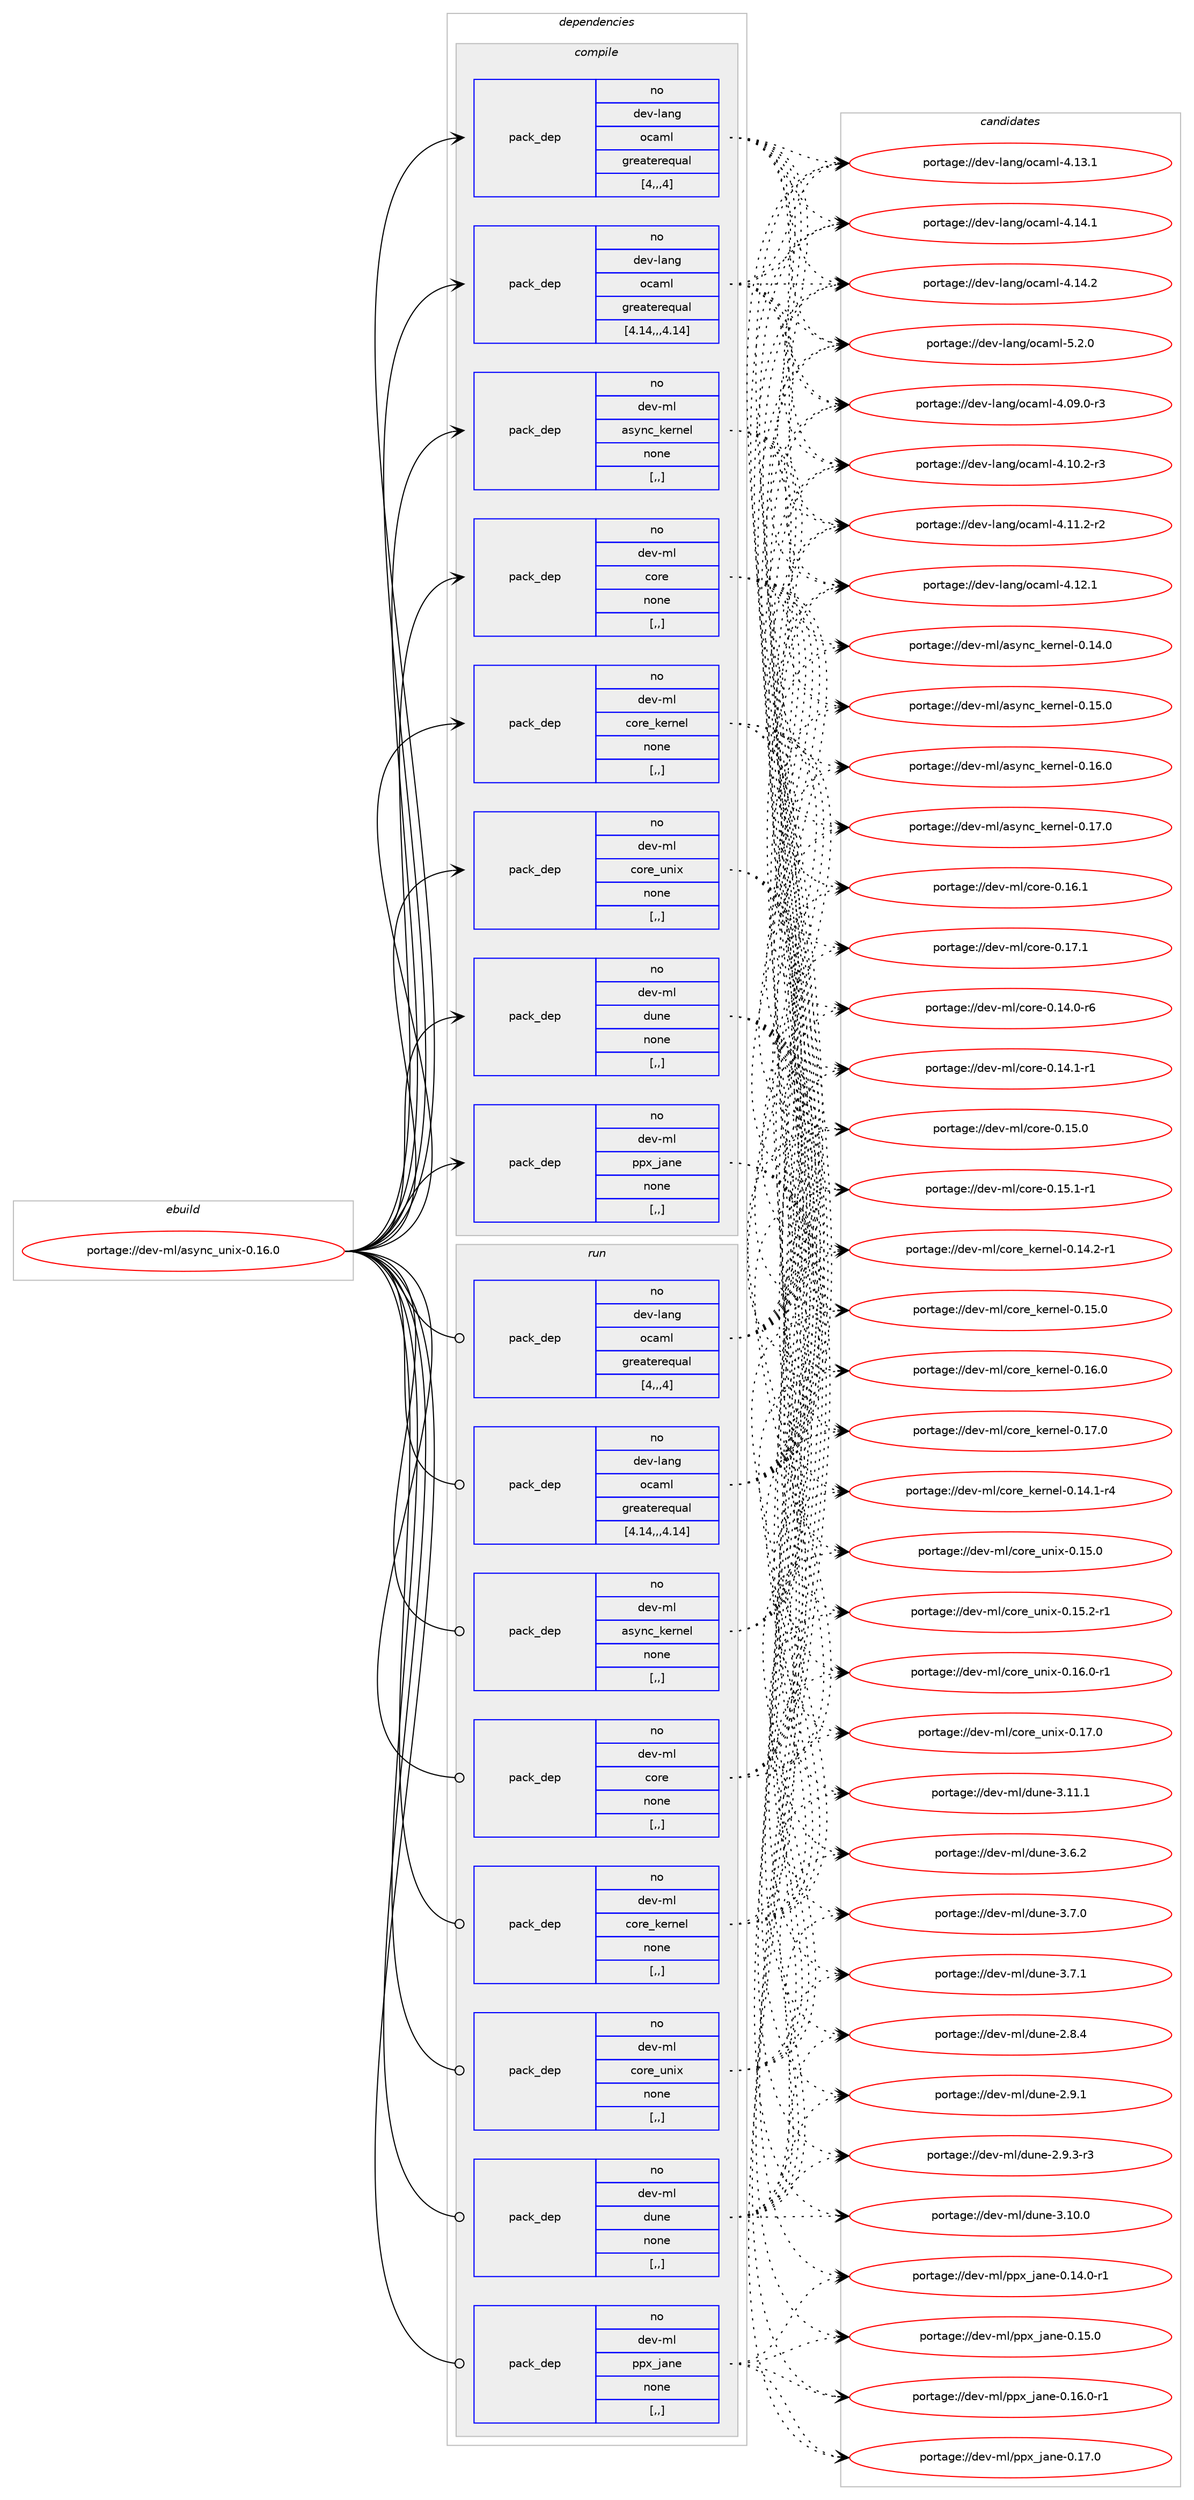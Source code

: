 digraph prolog {

# *************
# Graph options
# *************

newrank=true;
concentrate=true;
compound=true;
graph [rankdir=LR,fontname=Helvetica,fontsize=10,ranksep=1.5];#, ranksep=2.5, nodesep=0.2];
edge  [arrowhead=vee];
node  [fontname=Helvetica,fontsize=10];

# **********
# The ebuild
# **********

subgraph cluster_leftcol {
color=gray;
rank=same;
label=<<i>ebuild</i>>;
id [label="portage://dev-ml/async_unix-0.16.0", color=red, width=4, href="../dev-ml/async_unix-0.16.0.svg"];
}

# ****************
# The dependencies
# ****************

subgraph cluster_midcol {
color=gray;
label=<<i>dependencies</i>>;
subgraph cluster_compile {
fillcolor="#eeeeee";
style=filled;
label=<<i>compile</i>>;
subgraph pack84727 {
dependency114336 [label=<<TABLE BORDER="0" CELLBORDER="1" CELLSPACING="0" CELLPADDING="4" WIDTH="220"><TR><TD ROWSPAN="6" CELLPADDING="30">pack_dep</TD></TR><TR><TD WIDTH="110">no</TD></TR><TR><TD>dev-lang</TD></TR><TR><TD>ocaml</TD></TR><TR><TD>greaterequal</TD></TR><TR><TD>[4,,,4]</TD></TR></TABLE>>, shape=none, color=blue];
}
id:e -> dependency114336:w [weight=20,style="solid",arrowhead="vee"];
subgraph pack84728 {
dependency114337 [label=<<TABLE BORDER="0" CELLBORDER="1" CELLSPACING="0" CELLPADDING="4" WIDTH="220"><TR><TD ROWSPAN="6" CELLPADDING="30">pack_dep</TD></TR><TR><TD WIDTH="110">no</TD></TR><TR><TD>dev-lang</TD></TR><TR><TD>ocaml</TD></TR><TR><TD>greaterequal</TD></TR><TR><TD>[4.14,,,4.14]</TD></TR></TABLE>>, shape=none, color=blue];
}
id:e -> dependency114337:w [weight=20,style="solid",arrowhead="vee"];
subgraph pack84729 {
dependency114338 [label=<<TABLE BORDER="0" CELLBORDER="1" CELLSPACING="0" CELLPADDING="4" WIDTH="220"><TR><TD ROWSPAN="6" CELLPADDING="30">pack_dep</TD></TR><TR><TD WIDTH="110">no</TD></TR><TR><TD>dev-ml</TD></TR><TR><TD>async_kernel</TD></TR><TR><TD>none</TD></TR><TR><TD>[,,]</TD></TR></TABLE>>, shape=none, color=blue];
}
id:e -> dependency114338:w [weight=20,style="solid",arrowhead="vee"];
subgraph pack84730 {
dependency114339 [label=<<TABLE BORDER="0" CELLBORDER="1" CELLSPACING="0" CELLPADDING="4" WIDTH="220"><TR><TD ROWSPAN="6" CELLPADDING="30">pack_dep</TD></TR><TR><TD WIDTH="110">no</TD></TR><TR><TD>dev-ml</TD></TR><TR><TD>core</TD></TR><TR><TD>none</TD></TR><TR><TD>[,,]</TD></TR></TABLE>>, shape=none, color=blue];
}
id:e -> dependency114339:w [weight=20,style="solid",arrowhead="vee"];
subgraph pack84731 {
dependency114340 [label=<<TABLE BORDER="0" CELLBORDER="1" CELLSPACING="0" CELLPADDING="4" WIDTH="220"><TR><TD ROWSPAN="6" CELLPADDING="30">pack_dep</TD></TR><TR><TD WIDTH="110">no</TD></TR><TR><TD>dev-ml</TD></TR><TR><TD>core_kernel</TD></TR><TR><TD>none</TD></TR><TR><TD>[,,]</TD></TR></TABLE>>, shape=none, color=blue];
}
id:e -> dependency114340:w [weight=20,style="solid",arrowhead="vee"];
subgraph pack84732 {
dependency114341 [label=<<TABLE BORDER="0" CELLBORDER="1" CELLSPACING="0" CELLPADDING="4" WIDTH="220"><TR><TD ROWSPAN="6" CELLPADDING="30">pack_dep</TD></TR><TR><TD WIDTH="110">no</TD></TR><TR><TD>dev-ml</TD></TR><TR><TD>core_unix</TD></TR><TR><TD>none</TD></TR><TR><TD>[,,]</TD></TR></TABLE>>, shape=none, color=blue];
}
id:e -> dependency114341:w [weight=20,style="solid",arrowhead="vee"];
subgraph pack84733 {
dependency114342 [label=<<TABLE BORDER="0" CELLBORDER="1" CELLSPACING="0" CELLPADDING="4" WIDTH="220"><TR><TD ROWSPAN="6" CELLPADDING="30">pack_dep</TD></TR><TR><TD WIDTH="110">no</TD></TR><TR><TD>dev-ml</TD></TR><TR><TD>dune</TD></TR><TR><TD>none</TD></TR><TR><TD>[,,]</TD></TR></TABLE>>, shape=none, color=blue];
}
id:e -> dependency114342:w [weight=20,style="solid",arrowhead="vee"];
subgraph pack84734 {
dependency114343 [label=<<TABLE BORDER="0" CELLBORDER="1" CELLSPACING="0" CELLPADDING="4" WIDTH="220"><TR><TD ROWSPAN="6" CELLPADDING="30">pack_dep</TD></TR><TR><TD WIDTH="110">no</TD></TR><TR><TD>dev-ml</TD></TR><TR><TD>ppx_jane</TD></TR><TR><TD>none</TD></TR><TR><TD>[,,]</TD></TR></TABLE>>, shape=none, color=blue];
}
id:e -> dependency114343:w [weight=20,style="solid",arrowhead="vee"];
}
subgraph cluster_compileandrun {
fillcolor="#eeeeee";
style=filled;
label=<<i>compile and run</i>>;
}
subgraph cluster_run {
fillcolor="#eeeeee";
style=filled;
label=<<i>run</i>>;
subgraph pack84735 {
dependency114344 [label=<<TABLE BORDER="0" CELLBORDER="1" CELLSPACING="0" CELLPADDING="4" WIDTH="220"><TR><TD ROWSPAN="6" CELLPADDING="30">pack_dep</TD></TR><TR><TD WIDTH="110">no</TD></TR><TR><TD>dev-lang</TD></TR><TR><TD>ocaml</TD></TR><TR><TD>greaterequal</TD></TR><TR><TD>[4,,,4]</TD></TR></TABLE>>, shape=none, color=blue];
}
id:e -> dependency114344:w [weight=20,style="solid",arrowhead="odot"];
subgraph pack84736 {
dependency114345 [label=<<TABLE BORDER="0" CELLBORDER="1" CELLSPACING="0" CELLPADDING="4" WIDTH="220"><TR><TD ROWSPAN="6" CELLPADDING="30">pack_dep</TD></TR><TR><TD WIDTH="110">no</TD></TR><TR><TD>dev-lang</TD></TR><TR><TD>ocaml</TD></TR><TR><TD>greaterequal</TD></TR><TR><TD>[4.14,,,4.14]</TD></TR></TABLE>>, shape=none, color=blue];
}
id:e -> dependency114345:w [weight=20,style="solid",arrowhead="odot"];
subgraph pack84737 {
dependency114346 [label=<<TABLE BORDER="0" CELLBORDER="1" CELLSPACING="0" CELLPADDING="4" WIDTH="220"><TR><TD ROWSPAN="6" CELLPADDING="30">pack_dep</TD></TR><TR><TD WIDTH="110">no</TD></TR><TR><TD>dev-ml</TD></TR><TR><TD>async_kernel</TD></TR><TR><TD>none</TD></TR><TR><TD>[,,]</TD></TR></TABLE>>, shape=none, color=blue];
}
id:e -> dependency114346:w [weight=20,style="solid",arrowhead="odot"];
subgraph pack84738 {
dependency114347 [label=<<TABLE BORDER="0" CELLBORDER="1" CELLSPACING="0" CELLPADDING="4" WIDTH="220"><TR><TD ROWSPAN="6" CELLPADDING="30">pack_dep</TD></TR><TR><TD WIDTH="110">no</TD></TR><TR><TD>dev-ml</TD></TR><TR><TD>core</TD></TR><TR><TD>none</TD></TR><TR><TD>[,,]</TD></TR></TABLE>>, shape=none, color=blue];
}
id:e -> dependency114347:w [weight=20,style="solid",arrowhead="odot"];
subgraph pack84739 {
dependency114348 [label=<<TABLE BORDER="0" CELLBORDER="1" CELLSPACING="0" CELLPADDING="4" WIDTH="220"><TR><TD ROWSPAN="6" CELLPADDING="30">pack_dep</TD></TR><TR><TD WIDTH="110">no</TD></TR><TR><TD>dev-ml</TD></TR><TR><TD>core_kernel</TD></TR><TR><TD>none</TD></TR><TR><TD>[,,]</TD></TR></TABLE>>, shape=none, color=blue];
}
id:e -> dependency114348:w [weight=20,style="solid",arrowhead="odot"];
subgraph pack84740 {
dependency114349 [label=<<TABLE BORDER="0" CELLBORDER="1" CELLSPACING="0" CELLPADDING="4" WIDTH="220"><TR><TD ROWSPAN="6" CELLPADDING="30">pack_dep</TD></TR><TR><TD WIDTH="110">no</TD></TR><TR><TD>dev-ml</TD></TR><TR><TD>core_unix</TD></TR><TR><TD>none</TD></TR><TR><TD>[,,]</TD></TR></TABLE>>, shape=none, color=blue];
}
id:e -> dependency114349:w [weight=20,style="solid",arrowhead="odot"];
subgraph pack84741 {
dependency114350 [label=<<TABLE BORDER="0" CELLBORDER="1" CELLSPACING="0" CELLPADDING="4" WIDTH="220"><TR><TD ROWSPAN="6" CELLPADDING="30">pack_dep</TD></TR><TR><TD WIDTH="110">no</TD></TR><TR><TD>dev-ml</TD></TR><TR><TD>dune</TD></TR><TR><TD>none</TD></TR><TR><TD>[,,]</TD></TR></TABLE>>, shape=none, color=blue];
}
id:e -> dependency114350:w [weight=20,style="solid",arrowhead="odot"];
subgraph pack84742 {
dependency114351 [label=<<TABLE BORDER="0" CELLBORDER="1" CELLSPACING="0" CELLPADDING="4" WIDTH="220"><TR><TD ROWSPAN="6" CELLPADDING="30">pack_dep</TD></TR><TR><TD WIDTH="110">no</TD></TR><TR><TD>dev-ml</TD></TR><TR><TD>ppx_jane</TD></TR><TR><TD>none</TD></TR><TR><TD>[,,]</TD></TR></TABLE>>, shape=none, color=blue];
}
id:e -> dependency114351:w [weight=20,style="solid",arrowhead="odot"];
}
}

# **************
# The candidates
# **************

subgraph cluster_choices {
rank=same;
color=gray;
label=<<i>candidates</i>>;

subgraph choice84727 {
color=black;
nodesep=1;
choice1001011184510897110103471119997109108455246485746484511451 [label="portage://dev-lang/ocaml-4.09.0-r3", color=red, width=4,href="../dev-lang/ocaml-4.09.0-r3.svg"];
choice1001011184510897110103471119997109108455246494846504511451 [label="portage://dev-lang/ocaml-4.10.2-r3", color=red, width=4,href="../dev-lang/ocaml-4.10.2-r3.svg"];
choice1001011184510897110103471119997109108455246494946504511450 [label="portage://dev-lang/ocaml-4.11.2-r2", color=red, width=4,href="../dev-lang/ocaml-4.11.2-r2.svg"];
choice100101118451089711010347111999710910845524649504649 [label="portage://dev-lang/ocaml-4.12.1", color=red, width=4,href="../dev-lang/ocaml-4.12.1.svg"];
choice100101118451089711010347111999710910845524649514649 [label="portage://dev-lang/ocaml-4.13.1", color=red, width=4,href="../dev-lang/ocaml-4.13.1.svg"];
choice100101118451089711010347111999710910845524649524649 [label="portage://dev-lang/ocaml-4.14.1", color=red, width=4,href="../dev-lang/ocaml-4.14.1.svg"];
choice100101118451089711010347111999710910845524649524650 [label="portage://dev-lang/ocaml-4.14.2", color=red, width=4,href="../dev-lang/ocaml-4.14.2.svg"];
choice1001011184510897110103471119997109108455346504648 [label="portage://dev-lang/ocaml-5.2.0", color=red, width=4,href="../dev-lang/ocaml-5.2.0.svg"];
dependency114336:e -> choice1001011184510897110103471119997109108455246485746484511451:w [style=dotted,weight="100"];
dependency114336:e -> choice1001011184510897110103471119997109108455246494846504511451:w [style=dotted,weight="100"];
dependency114336:e -> choice1001011184510897110103471119997109108455246494946504511450:w [style=dotted,weight="100"];
dependency114336:e -> choice100101118451089711010347111999710910845524649504649:w [style=dotted,weight="100"];
dependency114336:e -> choice100101118451089711010347111999710910845524649514649:w [style=dotted,weight="100"];
dependency114336:e -> choice100101118451089711010347111999710910845524649524649:w [style=dotted,weight="100"];
dependency114336:e -> choice100101118451089711010347111999710910845524649524650:w [style=dotted,weight="100"];
dependency114336:e -> choice1001011184510897110103471119997109108455346504648:w [style=dotted,weight="100"];
}
subgraph choice84728 {
color=black;
nodesep=1;
choice1001011184510897110103471119997109108455246485746484511451 [label="portage://dev-lang/ocaml-4.09.0-r3", color=red, width=4,href="../dev-lang/ocaml-4.09.0-r3.svg"];
choice1001011184510897110103471119997109108455246494846504511451 [label="portage://dev-lang/ocaml-4.10.2-r3", color=red, width=4,href="../dev-lang/ocaml-4.10.2-r3.svg"];
choice1001011184510897110103471119997109108455246494946504511450 [label="portage://dev-lang/ocaml-4.11.2-r2", color=red, width=4,href="../dev-lang/ocaml-4.11.2-r2.svg"];
choice100101118451089711010347111999710910845524649504649 [label="portage://dev-lang/ocaml-4.12.1", color=red, width=4,href="../dev-lang/ocaml-4.12.1.svg"];
choice100101118451089711010347111999710910845524649514649 [label="portage://dev-lang/ocaml-4.13.1", color=red, width=4,href="../dev-lang/ocaml-4.13.1.svg"];
choice100101118451089711010347111999710910845524649524649 [label="portage://dev-lang/ocaml-4.14.1", color=red, width=4,href="../dev-lang/ocaml-4.14.1.svg"];
choice100101118451089711010347111999710910845524649524650 [label="portage://dev-lang/ocaml-4.14.2", color=red, width=4,href="../dev-lang/ocaml-4.14.2.svg"];
choice1001011184510897110103471119997109108455346504648 [label="portage://dev-lang/ocaml-5.2.0", color=red, width=4,href="../dev-lang/ocaml-5.2.0.svg"];
dependency114337:e -> choice1001011184510897110103471119997109108455246485746484511451:w [style=dotted,weight="100"];
dependency114337:e -> choice1001011184510897110103471119997109108455246494846504511451:w [style=dotted,weight="100"];
dependency114337:e -> choice1001011184510897110103471119997109108455246494946504511450:w [style=dotted,weight="100"];
dependency114337:e -> choice100101118451089711010347111999710910845524649504649:w [style=dotted,weight="100"];
dependency114337:e -> choice100101118451089711010347111999710910845524649514649:w [style=dotted,weight="100"];
dependency114337:e -> choice100101118451089711010347111999710910845524649524649:w [style=dotted,weight="100"];
dependency114337:e -> choice100101118451089711010347111999710910845524649524650:w [style=dotted,weight="100"];
dependency114337:e -> choice1001011184510897110103471119997109108455346504648:w [style=dotted,weight="100"];
}
subgraph choice84729 {
color=black;
nodesep=1;
choice100101118451091084797115121110999510710111411010110845484649524648 [label="portage://dev-ml/async_kernel-0.14.0", color=red, width=4,href="../dev-ml/async_kernel-0.14.0.svg"];
choice100101118451091084797115121110999510710111411010110845484649534648 [label="portage://dev-ml/async_kernel-0.15.0", color=red, width=4,href="../dev-ml/async_kernel-0.15.0.svg"];
choice100101118451091084797115121110999510710111411010110845484649544648 [label="portage://dev-ml/async_kernel-0.16.0", color=red, width=4,href="../dev-ml/async_kernel-0.16.0.svg"];
choice100101118451091084797115121110999510710111411010110845484649554648 [label="portage://dev-ml/async_kernel-0.17.0", color=red, width=4,href="../dev-ml/async_kernel-0.17.0.svg"];
dependency114338:e -> choice100101118451091084797115121110999510710111411010110845484649524648:w [style=dotted,weight="100"];
dependency114338:e -> choice100101118451091084797115121110999510710111411010110845484649534648:w [style=dotted,weight="100"];
dependency114338:e -> choice100101118451091084797115121110999510710111411010110845484649544648:w [style=dotted,weight="100"];
dependency114338:e -> choice100101118451091084797115121110999510710111411010110845484649554648:w [style=dotted,weight="100"];
}
subgraph choice84730 {
color=black;
nodesep=1;
choice100101118451091084799111114101454846495246484511454 [label="portage://dev-ml/core-0.14.0-r6", color=red, width=4,href="../dev-ml/core-0.14.0-r6.svg"];
choice100101118451091084799111114101454846495246494511449 [label="portage://dev-ml/core-0.14.1-r1", color=red, width=4,href="../dev-ml/core-0.14.1-r1.svg"];
choice10010111845109108479911111410145484649534648 [label="portage://dev-ml/core-0.15.0", color=red, width=4,href="../dev-ml/core-0.15.0.svg"];
choice100101118451091084799111114101454846495346494511449 [label="portage://dev-ml/core-0.15.1-r1", color=red, width=4,href="../dev-ml/core-0.15.1-r1.svg"];
choice10010111845109108479911111410145484649544649 [label="portage://dev-ml/core-0.16.1", color=red, width=4,href="../dev-ml/core-0.16.1.svg"];
choice10010111845109108479911111410145484649554649 [label="portage://dev-ml/core-0.17.1", color=red, width=4,href="../dev-ml/core-0.17.1.svg"];
dependency114339:e -> choice100101118451091084799111114101454846495246484511454:w [style=dotted,weight="100"];
dependency114339:e -> choice100101118451091084799111114101454846495246494511449:w [style=dotted,weight="100"];
dependency114339:e -> choice10010111845109108479911111410145484649534648:w [style=dotted,weight="100"];
dependency114339:e -> choice100101118451091084799111114101454846495346494511449:w [style=dotted,weight="100"];
dependency114339:e -> choice10010111845109108479911111410145484649544649:w [style=dotted,weight="100"];
dependency114339:e -> choice10010111845109108479911111410145484649554649:w [style=dotted,weight="100"];
}
subgraph choice84731 {
color=black;
nodesep=1;
choice10010111845109108479911111410195107101114110101108454846495246494511452 [label="portage://dev-ml/core_kernel-0.14.1-r4", color=red, width=4,href="../dev-ml/core_kernel-0.14.1-r4.svg"];
choice10010111845109108479911111410195107101114110101108454846495246504511449 [label="portage://dev-ml/core_kernel-0.14.2-r1", color=red, width=4,href="../dev-ml/core_kernel-0.14.2-r1.svg"];
choice1001011184510910847991111141019510710111411010110845484649534648 [label="portage://dev-ml/core_kernel-0.15.0", color=red, width=4,href="../dev-ml/core_kernel-0.15.0.svg"];
choice1001011184510910847991111141019510710111411010110845484649544648 [label="portage://dev-ml/core_kernel-0.16.0", color=red, width=4,href="../dev-ml/core_kernel-0.16.0.svg"];
choice1001011184510910847991111141019510710111411010110845484649554648 [label="portage://dev-ml/core_kernel-0.17.0", color=red, width=4,href="../dev-ml/core_kernel-0.17.0.svg"];
dependency114340:e -> choice10010111845109108479911111410195107101114110101108454846495246494511452:w [style=dotted,weight="100"];
dependency114340:e -> choice10010111845109108479911111410195107101114110101108454846495246504511449:w [style=dotted,weight="100"];
dependency114340:e -> choice1001011184510910847991111141019510710111411010110845484649534648:w [style=dotted,weight="100"];
dependency114340:e -> choice1001011184510910847991111141019510710111411010110845484649544648:w [style=dotted,weight="100"];
dependency114340:e -> choice1001011184510910847991111141019510710111411010110845484649554648:w [style=dotted,weight="100"];
}
subgraph choice84732 {
color=black;
nodesep=1;
choice1001011184510910847991111141019511711010512045484649534648 [label="portage://dev-ml/core_unix-0.15.0", color=red, width=4,href="../dev-ml/core_unix-0.15.0.svg"];
choice10010111845109108479911111410195117110105120454846495346504511449 [label="portage://dev-ml/core_unix-0.15.2-r1", color=red, width=4,href="../dev-ml/core_unix-0.15.2-r1.svg"];
choice10010111845109108479911111410195117110105120454846495446484511449 [label="portage://dev-ml/core_unix-0.16.0-r1", color=red, width=4,href="../dev-ml/core_unix-0.16.0-r1.svg"];
choice1001011184510910847991111141019511711010512045484649554648 [label="portage://dev-ml/core_unix-0.17.0", color=red, width=4,href="../dev-ml/core_unix-0.17.0.svg"];
dependency114341:e -> choice1001011184510910847991111141019511711010512045484649534648:w [style=dotted,weight="100"];
dependency114341:e -> choice10010111845109108479911111410195117110105120454846495346504511449:w [style=dotted,weight="100"];
dependency114341:e -> choice10010111845109108479911111410195117110105120454846495446484511449:w [style=dotted,weight="100"];
dependency114341:e -> choice1001011184510910847991111141019511711010512045484649554648:w [style=dotted,weight="100"];
}
subgraph choice84733 {
color=black;
nodesep=1;
choice1001011184510910847100117110101455046564652 [label="portage://dev-ml/dune-2.8.4", color=red, width=4,href="../dev-ml/dune-2.8.4.svg"];
choice1001011184510910847100117110101455046574649 [label="portage://dev-ml/dune-2.9.1", color=red, width=4,href="../dev-ml/dune-2.9.1.svg"];
choice10010111845109108471001171101014550465746514511451 [label="portage://dev-ml/dune-2.9.3-r3", color=red, width=4,href="../dev-ml/dune-2.9.3-r3.svg"];
choice100101118451091084710011711010145514649484648 [label="portage://dev-ml/dune-3.10.0", color=red, width=4,href="../dev-ml/dune-3.10.0.svg"];
choice100101118451091084710011711010145514649494649 [label="portage://dev-ml/dune-3.11.1", color=red, width=4,href="../dev-ml/dune-3.11.1.svg"];
choice1001011184510910847100117110101455146544650 [label="portage://dev-ml/dune-3.6.2", color=red, width=4,href="../dev-ml/dune-3.6.2.svg"];
choice1001011184510910847100117110101455146554648 [label="portage://dev-ml/dune-3.7.0", color=red, width=4,href="../dev-ml/dune-3.7.0.svg"];
choice1001011184510910847100117110101455146554649 [label="portage://dev-ml/dune-3.7.1", color=red, width=4,href="../dev-ml/dune-3.7.1.svg"];
dependency114342:e -> choice1001011184510910847100117110101455046564652:w [style=dotted,weight="100"];
dependency114342:e -> choice1001011184510910847100117110101455046574649:w [style=dotted,weight="100"];
dependency114342:e -> choice10010111845109108471001171101014550465746514511451:w [style=dotted,weight="100"];
dependency114342:e -> choice100101118451091084710011711010145514649484648:w [style=dotted,weight="100"];
dependency114342:e -> choice100101118451091084710011711010145514649494649:w [style=dotted,weight="100"];
dependency114342:e -> choice1001011184510910847100117110101455146544650:w [style=dotted,weight="100"];
dependency114342:e -> choice1001011184510910847100117110101455146554648:w [style=dotted,weight="100"];
dependency114342:e -> choice1001011184510910847100117110101455146554649:w [style=dotted,weight="100"];
}
subgraph choice84734 {
color=black;
nodesep=1;
choice10010111845109108471121121209510697110101454846495246484511449 [label="portage://dev-ml/ppx_jane-0.14.0-r1", color=red, width=4,href="../dev-ml/ppx_jane-0.14.0-r1.svg"];
choice1001011184510910847112112120951069711010145484649534648 [label="portage://dev-ml/ppx_jane-0.15.0", color=red, width=4,href="../dev-ml/ppx_jane-0.15.0.svg"];
choice10010111845109108471121121209510697110101454846495446484511449 [label="portage://dev-ml/ppx_jane-0.16.0-r1", color=red, width=4,href="../dev-ml/ppx_jane-0.16.0-r1.svg"];
choice1001011184510910847112112120951069711010145484649554648 [label="portage://dev-ml/ppx_jane-0.17.0", color=red, width=4,href="../dev-ml/ppx_jane-0.17.0.svg"];
dependency114343:e -> choice10010111845109108471121121209510697110101454846495246484511449:w [style=dotted,weight="100"];
dependency114343:e -> choice1001011184510910847112112120951069711010145484649534648:w [style=dotted,weight="100"];
dependency114343:e -> choice10010111845109108471121121209510697110101454846495446484511449:w [style=dotted,weight="100"];
dependency114343:e -> choice1001011184510910847112112120951069711010145484649554648:w [style=dotted,weight="100"];
}
subgraph choice84735 {
color=black;
nodesep=1;
choice1001011184510897110103471119997109108455246485746484511451 [label="portage://dev-lang/ocaml-4.09.0-r3", color=red, width=4,href="../dev-lang/ocaml-4.09.0-r3.svg"];
choice1001011184510897110103471119997109108455246494846504511451 [label="portage://dev-lang/ocaml-4.10.2-r3", color=red, width=4,href="../dev-lang/ocaml-4.10.2-r3.svg"];
choice1001011184510897110103471119997109108455246494946504511450 [label="portage://dev-lang/ocaml-4.11.2-r2", color=red, width=4,href="../dev-lang/ocaml-4.11.2-r2.svg"];
choice100101118451089711010347111999710910845524649504649 [label="portage://dev-lang/ocaml-4.12.1", color=red, width=4,href="../dev-lang/ocaml-4.12.1.svg"];
choice100101118451089711010347111999710910845524649514649 [label="portage://dev-lang/ocaml-4.13.1", color=red, width=4,href="../dev-lang/ocaml-4.13.1.svg"];
choice100101118451089711010347111999710910845524649524649 [label="portage://dev-lang/ocaml-4.14.1", color=red, width=4,href="../dev-lang/ocaml-4.14.1.svg"];
choice100101118451089711010347111999710910845524649524650 [label="portage://dev-lang/ocaml-4.14.2", color=red, width=4,href="../dev-lang/ocaml-4.14.2.svg"];
choice1001011184510897110103471119997109108455346504648 [label="portage://dev-lang/ocaml-5.2.0", color=red, width=4,href="../dev-lang/ocaml-5.2.0.svg"];
dependency114344:e -> choice1001011184510897110103471119997109108455246485746484511451:w [style=dotted,weight="100"];
dependency114344:e -> choice1001011184510897110103471119997109108455246494846504511451:w [style=dotted,weight="100"];
dependency114344:e -> choice1001011184510897110103471119997109108455246494946504511450:w [style=dotted,weight="100"];
dependency114344:e -> choice100101118451089711010347111999710910845524649504649:w [style=dotted,weight="100"];
dependency114344:e -> choice100101118451089711010347111999710910845524649514649:w [style=dotted,weight="100"];
dependency114344:e -> choice100101118451089711010347111999710910845524649524649:w [style=dotted,weight="100"];
dependency114344:e -> choice100101118451089711010347111999710910845524649524650:w [style=dotted,weight="100"];
dependency114344:e -> choice1001011184510897110103471119997109108455346504648:w [style=dotted,weight="100"];
}
subgraph choice84736 {
color=black;
nodesep=1;
choice1001011184510897110103471119997109108455246485746484511451 [label="portage://dev-lang/ocaml-4.09.0-r3", color=red, width=4,href="../dev-lang/ocaml-4.09.0-r3.svg"];
choice1001011184510897110103471119997109108455246494846504511451 [label="portage://dev-lang/ocaml-4.10.2-r3", color=red, width=4,href="../dev-lang/ocaml-4.10.2-r3.svg"];
choice1001011184510897110103471119997109108455246494946504511450 [label="portage://dev-lang/ocaml-4.11.2-r2", color=red, width=4,href="../dev-lang/ocaml-4.11.2-r2.svg"];
choice100101118451089711010347111999710910845524649504649 [label="portage://dev-lang/ocaml-4.12.1", color=red, width=4,href="../dev-lang/ocaml-4.12.1.svg"];
choice100101118451089711010347111999710910845524649514649 [label="portage://dev-lang/ocaml-4.13.1", color=red, width=4,href="../dev-lang/ocaml-4.13.1.svg"];
choice100101118451089711010347111999710910845524649524649 [label="portage://dev-lang/ocaml-4.14.1", color=red, width=4,href="../dev-lang/ocaml-4.14.1.svg"];
choice100101118451089711010347111999710910845524649524650 [label="portage://dev-lang/ocaml-4.14.2", color=red, width=4,href="../dev-lang/ocaml-4.14.2.svg"];
choice1001011184510897110103471119997109108455346504648 [label="portage://dev-lang/ocaml-5.2.0", color=red, width=4,href="../dev-lang/ocaml-5.2.0.svg"];
dependency114345:e -> choice1001011184510897110103471119997109108455246485746484511451:w [style=dotted,weight="100"];
dependency114345:e -> choice1001011184510897110103471119997109108455246494846504511451:w [style=dotted,weight="100"];
dependency114345:e -> choice1001011184510897110103471119997109108455246494946504511450:w [style=dotted,weight="100"];
dependency114345:e -> choice100101118451089711010347111999710910845524649504649:w [style=dotted,weight="100"];
dependency114345:e -> choice100101118451089711010347111999710910845524649514649:w [style=dotted,weight="100"];
dependency114345:e -> choice100101118451089711010347111999710910845524649524649:w [style=dotted,weight="100"];
dependency114345:e -> choice100101118451089711010347111999710910845524649524650:w [style=dotted,weight="100"];
dependency114345:e -> choice1001011184510897110103471119997109108455346504648:w [style=dotted,weight="100"];
}
subgraph choice84737 {
color=black;
nodesep=1;
choice100101118451091084797115121110999510710111411010110845484649524648 [label="portage://dev-ml/async_kernel-0.14.0", color=red, width=4,href="../dev-ml/async_kernel-0.14.0.svg"];
choice100101118451091084797115121110999510710111411010110845484649534648 [label="portage://dev-ml/async_kernel-0.15.0", color=red, width=4,href="../dev-ml/async_kernel-0.15.0.svg"];
choice100101118451091084797115121110999510710111411010110845484649544648 [label="portage://dev-ml/async_kernel-0.16.0", color=red, width=4,href="../dev-ml/async_kernel-0.16.0.svg"];
choice100101118451091084797115121110999510710111411010110845484649554648 [label="portage://dev-ml/async_kernel-0.17.0", color=red, width=4,href="../dev-ml/async_kernel-0.17.0.svg"];
dependency114346:e -> choice100101118451091084797115121110999510710111411010110845484649524648:w [style=dotted,weight="100"];
dependency114346:e -> choice100101118451091084797115121110999510710111411010110845484649534648:w [style=dotted,weight="100"];
dependency114346:e -> choice100101118451091084797115121110999510710111411010110845484649544648:w [style=dotted,weight="100"];
dependency114346:e -> choice100101118451091084797115121110999510710111411010110845484649554648:w [style=dotted,weight="100"];
}
subgraph choice84738 {
color=black;
nodesep=1;
choice100101118451091084799111114101454846495246484511454 [label="portage://dev-ml/core-0.14.0-r6", color=red, width=4,href="../dev-ml/core-0.14.0-r6.svg"];
choice100101118451091084799111114101454846495246494511449 [label="portage://dev-ml/core-0.14.1-r1", color=red, width=4,href="../dev-ml/core-0.14.1-r1.svg"];
choice10010111845109108479911111410145484649534648 [label="portage://dev-ml/core-0.15.0", color=red, width=4,href="../dev-ml/core-0.15.0.svg"];
choice100101118451091084799111114101454846495346494511449 [label="portage://dev-ml/core-0.15.1-r1", color=red, width=4,href="../dev-ml/core-0.15.1-r1.svg"];
choice10010111845109108479911111410145484649544649 [label="portage://dev-ml/core-0.16.1", color=red, width=4,href="../dev-ml/core-0.16.1.svg"];
choice10010111845109108479911111410145484649554649 [label="portage://dev-ml/core-0.17.1", color=red, width=4,href="../dev-ml/core-0.17.1.svg"];
dependency114347:e -> choice100101118451091084799111114101454846495246484511454:w [style=dotted,weight="100"];
dependency114347:e -> choice100101118451091084799111114101454846495246494511449:w [style=dotted,weight="100"];
dependency114347:e -> choice10010111845109108479911111410145484649534648:w [style=dotted,weight="100"];
dependency114347:e -> choice100101118451091084799111114101454846495346494511449:w [style=dotted,weight="100"];
dependency114347:e -> choice10010111845109108479911111410145484649544649:w [style=dotted,weight="100"];
dependency114347:e -> choice10010111845109108479911111410145484649554649:w [style=dotted,weight="100"];
}
subgraph choice84739 {
color=black;
nodesep=1;
choice10010111845109108479911111410195107101114110101108454846495246494511452 [label="portage://dev-ml/core_kernel-0.14.1-r4", color=red, width=4,href="../dev-ml/core_kernel-0.14.1-r4.svg"];
choice10010111845109108479911111410195107101114110101108454846495246504511449 [label="portage://dev-ml/core_kernel-0.14.2-r1", color=red, width=4,href="../dev-ml/core_kernel-0.14.2-r1.svg"];
choice1001011184510910847991111141019510710111411010110845484649534648 [label="portage://dev-ml/core_kernel-0.15.0", color=red, width=4,href="../dev-ml/core_kernel-0.15.0.svg"];
choice1001011184510910847991111141019510710111411010110845484649544648 [label="portage://dev-ml/core_kernel-0.16.0", color=red, width=4,href="../dev-ml/core_kernel-0.16.0.svg"];
choice1001011184510910847991111141019510710111411010110845484649554648 [label="portage://dev-ml/core_kernel-0.17.0", color=red, width=4,href="../dev-ml/core_kernel-0.17.0.svg"];
dependency114348:e -> choice10010111845109108479911111410195107101114110101108454846495246494511452:w [style=dotted,weight="100"];
dependency114348:e -> choice10010111845109108479911111410195107101114110101108454846495246504511449:w [style=dotted,weight="100"];
dependency114348:e -> choice1001011184510910847991111141019510710111411010110845484649534648:w [style=dotted,weight="100"];
dependency114348:e -> choice1001011184510910847991111141019510710111411010110845484649544648:w [style=dotted,weight="100"];
dependency114348:e -> choice1001011184510910847991111141019510710111411010110845484649554648:w [style=dotted,weight="100"];
}
subgraph choice84740 {
color=black;
nodesep=1;
choice1001011184510910847991111141019511711010512045484649534648 [label="portage://dev-ml/core_unix-0.15.0", color=red, width=4,href="../dev-ml/core_unix-0.15.0.svg"];
choice10010111845109108479911111410195117110105120454846495346504511449 [label="portage://dev-ml/core_unix-0.15.2-r1", color=red, width=4,href="../dev-ml/core_unix-0.15.2-r1.svg"];
choice10010111845109108479911111410195117110105120454846495446484511449 [label="portage://dev-ml/core_unix-0.16.0-r1", color=red, width=4,href="../dev-ml/core_unix-0.16.0-r1.svg"];
choice1001011184510910847991111141019511711010512045484649554648 [label="portage://dev-ml/core_unix-0.17.0", color=red, width=4,href="../dev-ml/core_unix-0.17.0.svg"];
dependency114349:e -> choice1001011184510910847991111141019511711010512045484649534648:w [style=dotted,weight="100"];
dependency114349:e -> choice10010111845109108479911111410195117110105120454846495346504511449:w [style=dotted,weight="100"];
dependency114349:e -> choice10010111845109108479911111410195117110105120454846495446484511449:w [style=dotted,weight="100"];
dependency114349:e -> choice1001011184510910847991111141019511711010512045484649554648:w [style=dotted,weight="100"];
}
subgraph choice84741 {
color=black;
nodesep=1;
choice1001011184510910847100117110101455046564652 [label="portage://dev-ml/dune-2.8.4", color=red, width=4,href="../dev-ml/dune-2.8.4.svg"];
choice1001011184510910847100117110101455046574649 [label="portage://dev-ml/dune-2.9.1", color=red, width=4,href="../dev-ml/dune-2.9.1.svg"];
choice10010111845109108471001171101014550465746514511451 [label="portage://dev-ml/dune-2.9.3-r3", color=red, width=4,href="../dev-ml/dune-2.9.3-r3.svg"];
choice100101118451091084710011711010145514649484648 [label="portage://dev-ml/dune-3.10.0", color=red, width=4,href="../dev-ml/dune-3.10.0.svg"];
choice100101118451091084710011711010145514649494649 [label="portage://dev-ml/dune-3.11.1", color=red, width=4,href="../dev-ml/dune-3.11.1.svg"];
choice1001011184510910847100117110101455146544650 [label="portage://dev-ml/dune-3.6.2", color=red, width=4,href="../dev-ml/dune-3.6.2.svg"];
choice1001011184510910847100117110101455146554648 [label="portage://dev-ml/dune-3.7.0", color=red, width=4,href="../dev-ml/dune-3.7.0.svg"];
choice1001011184510910847100117110101455146554649 [label="portage://dev-ml/dune-3.7.1", color=red, width=4,href="../dev-ml/dune-3.7.1.svg"];
dependency114350:e -> choice1001011184510910847100117110101455046564652:w [style=dotted,weight="100"];
dependency114350:e -> choice1001011184510910847100117110101455046574649:w [style=dotted,weight="100"];
dependency114350:e -> choice10010111845109108471001171101014550465746514511451:w [style=dotted,weight="100"];
dependency114350:e -> choice100101118451091084710011711010145514649484648:w [style=dotted,weight="100"];
dependency114350:e -> choice100101118451091084710011711010145514649494649:w [style=dotted,weight="100"];
dependency114350:e -> choice1001011184510910847100117110101455146544650:w [style=dotted,weight="100"];
dependency114350:e -> choice1001011184510910847100117110101455146554648:w [style=dotted,weight="100"];
dependency114350:e -> choice1001011184510910847100117110101455146554649:w [style=dotted,weight="100"];
}
subgraph choice84742 {
color=black;
nodesep=1;
choice10010111845109108471121121209510697110101454846495246484511449 [label="portage://dev-ml/ppx_jane-0.14.0-r1", color=red, width=4,href="../dev-ml/ppx_jane-0.14.0-r1.svg"];
choice1001011184510910847112112120951069711010145484649534648 [label="portage://dev-ml/ppx_jane-0.15.0", color=red, width=4,href="../dev-ml/ppx_jane-0.15.0.svg"];
choice10010111845109108471121121209510697110101454846495446484511449 [label="portage://dev-ml/ppx_jane-0.16.0-r1", color=red, width=4,href="../dev-ml/ppx_jane-0.16.0-r1.svg"];
choice1001011184510910847112112120951069711010145484649554648 [label="portage://dev-ml/ppx_jane-0.17.0", color=red, width=4,href="../dev-ml/ppx_jane-0.17.0.svg"];
dependency114351:e -> choice10010111845109108471121121209510697110101454846495246484511449:w [style=dotted,weight="100"];
dependency114351:e -> choice1001011184510910847112112120951069711010145484649534648:w [style=dotted,weight="100"];
dependency114351:e -> choice10010111845109108471121121209510697110101454846495446484511449:w [style=dotted,weight="100"];
dependency114351:e -> choice1001011184510910847112112120951069711010145484649554648:w [style=dotted,weight="100"];
}
}

}
